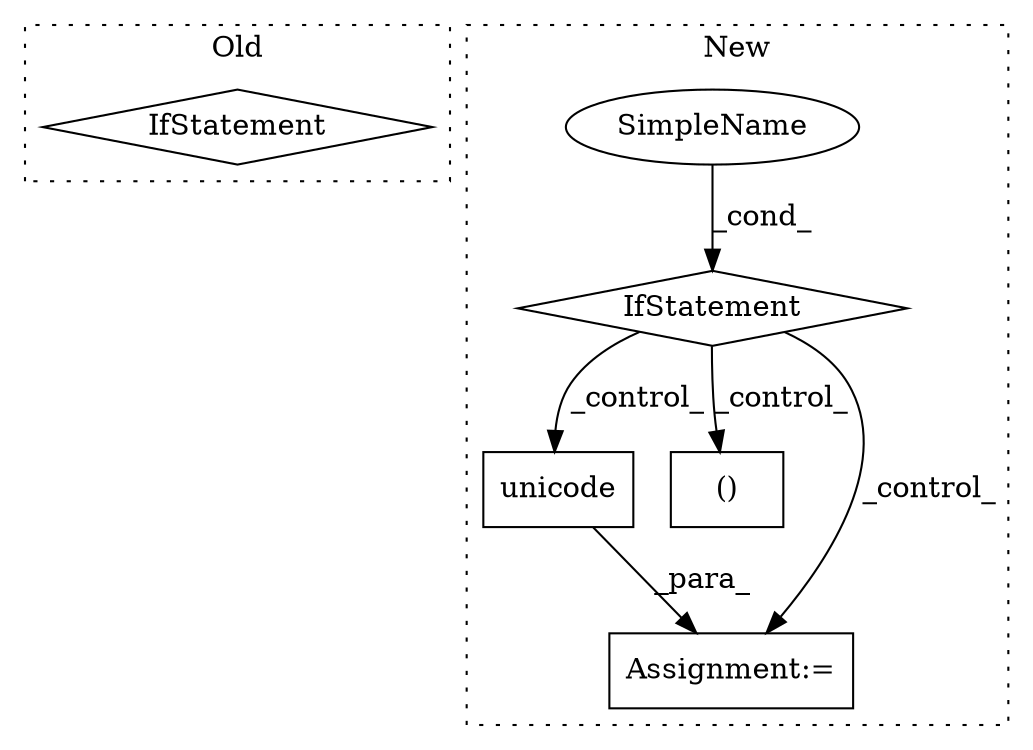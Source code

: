 digraph G {
subgraph cluster0 {
1 [label="IfStatement" a="25" s="1775,1796" l="4,2" shape="diamond"];
label = "Old";
style="dotted";
}
subgraph cluster1 {
2 [label="unicode" a="32" s="3603,3615" l="8,1" shape="box"];
3 [label="IfStatement" a="25" s="3515,3532" l="4,2" shape="diamond"];
4 [label="()" a="106" s="3669" l="21" shape="box"];
5 [label="SimpleName" a="42" s="" l="" shape="ellipse"];
6 [label="Assignment:=" a="7" s="3903" l="1" shape="box"];
label = "New";
style="dotted";
}
2 -> 6 [label="_para_"];
3 -> 2 [label="_control_"];
3 -> 6 [label="_control_"];
3 -> 4 [label="_control_"];
5 -> 3 [label="_cond_"];
}